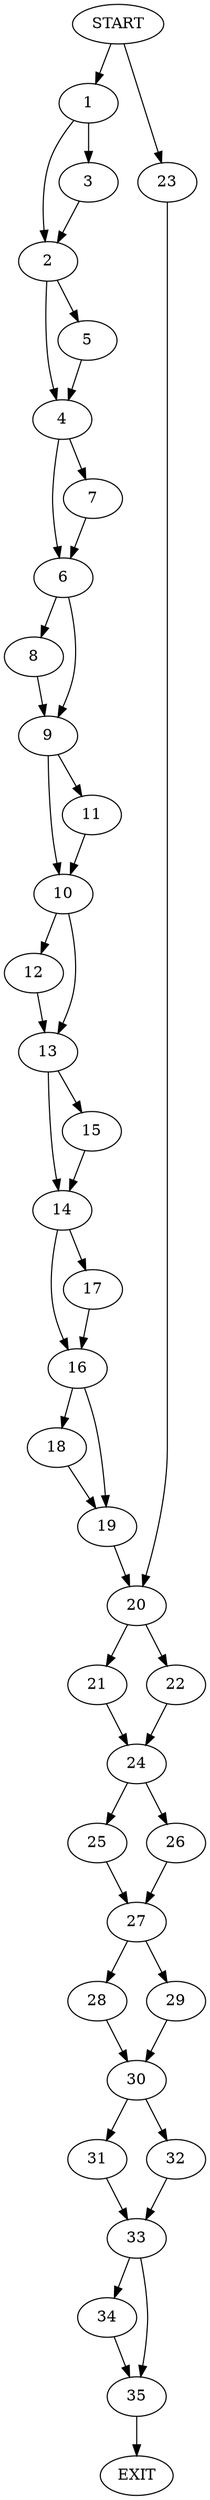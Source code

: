 digraph {
0 [label="START"]
36 [label="EXIT"]
0 -> 1
1 -> 2
1 -> 3
3 -> 2
2 -> 4
2 -> 5
5 -> 4
4 -> 6
4 -> 7
7 -> 6
6 -> 8
6 -> 9
9 -> 10
9 -> 11
8 -> 9
10 -> 12
10 -> 13
11 -> 10
13 -> 14
13 -> 15
12 -> 13
14 -> 16
14 -> 17
15 -> 14
16 -> 18
16 -> 19
17 -> 16
18 -> 19
19 -> 20
20 -> 21
20 -> 22
0 -> 23
23 -> 20
21 -> 24
22 -> 24
24 -> 25
24 -> 26
25 -> 27
26 -> 27
27 -> 28
27 -> 29
28 -> 30
29 -> 30
30 -> 31
30 -> 32
32 -> 33
31 -> 33
33 -> 34
33 -> 35
35 -> 36
34 -> 35
}
